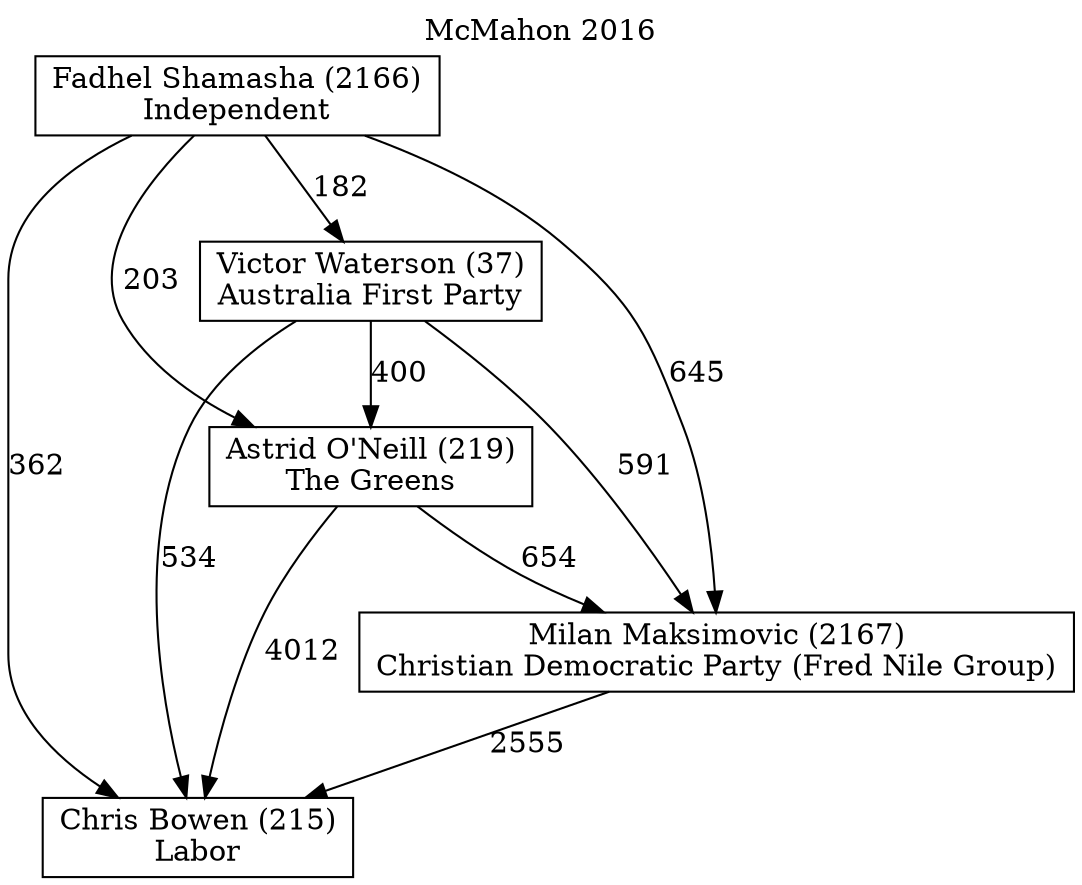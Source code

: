 // House preference flow
digraph "Chris Bowen (215)_McMahon_2016" {
	graph [label="McMahon 2016" labelloc=t mclimit=10]
	node [shape=box]
	"Fadhel Shamasha (2166)" [label="Fadhel Shamasha (2166)
Independent"]
	"Astrid O'Neill (219)" [label="Astrid O'Neill (219)
The Greens"]
	"Milan Maksimovic (2167)" [label="Milan Maksimovic (2167)
Christian Democratic Party (Fred Nile Group)"]
	"Victor Waterson (37)" [label="Victor Waterson (37)
Australia First Party"]
	"Chris Bowen (215)" [label="Chris Bowen (215)
Labor"]
	"Fadhel Shamasha (2166)" -> "Astrid O'Neill (219)" [label=203]
	"Victor Waterson (37)" -> "Milan Maksimovic (2167)" [label=591]
	"Astrid O'Neill (219)" -> "Chris Bowen (215)" [label=4012]
	"Milan Maksimovic (2167)" -> "Chris Bowen (215)" [label=2555]
	"Fadhel Shamasha (2166)" -> "Milan Maksimovic (2167)" [label=645]
	"Victor Waterson (37)" -> "Chris Bowen (215)" [label=534]
	"Fadhel Shamasha (2166)" -> "Victor Waterson (37)" [label=182]
	"Fadhel Shamasha (2166)" -> "Chris Bowen (215)" [label=362]
	"Astrid O'Neill (219)" -> "Milan Maksimovic (2167)" [label=654]
	"Victor Waterson (37)" -> "Astrid O'Neill (219)" [label=400]
}
